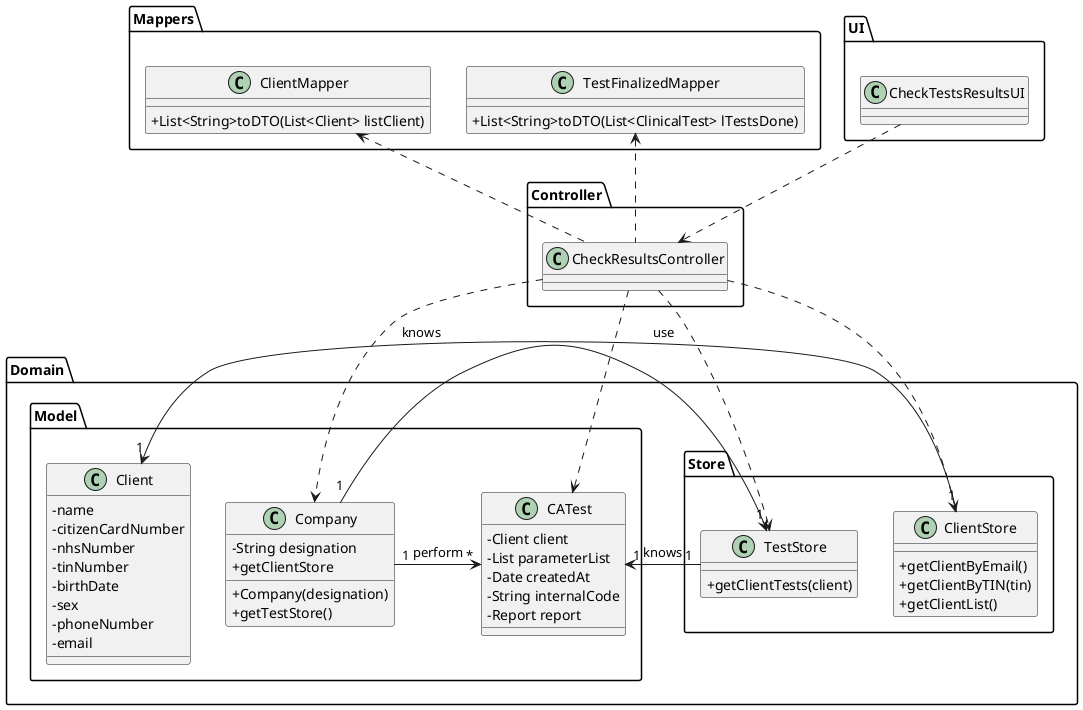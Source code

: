 @startuml
skinparam classAttributeIconSize 0
package Controller {
class CheckResultsController {

}
}
package Mappers {
class ClientMapper {
  + List<String>toDTO(List<Client> listClient)
}
class TestFinalizedMapper {
  + List<String>toDTO(List<ClinicalTest> lTestsDone)
}
}
package Domain {
package Model {
class CATest {
  - Client client
  - List parameterList
  - Date createdAt
  - String internalCode
  - Report report
}

class Company {
  - String designation
  + Company(designation)
  + getTestStore()
  +getClientStore
  }
  class Client{
  -name
  -citizenCardNumber
  -nhsNumber
  -tinNumber
  -birthDate
  -sex
  -phoneNumber
  -email
}

}
package Store {
class TestStore {
    +getClientTests(client)

}
class ClientStore{
    +getClientByEmail()
    +getClientByTIN(tin)
    +getClientList()
}
}

}

package UI {
class CheckTestsResultsUI{
}
}




CheckTestsResultsUI ..> CheckResultsController

CheckResultsController ..> TestStore
CheckResultsController ..> ClientStore
CheckResultsController ..> Company
CheckResultsController .up.> TestFinalizedMapper
CheckResultsController .up.> ClientMapper
CheckResultsController ..> CATest
Company "1" -> "*"CATest :perform
Company "1" -> "1" TestStore : use

TestStore "1" -> "1" CATest : knows
ClientStore "1" -> "1" Client : knows




@enduml